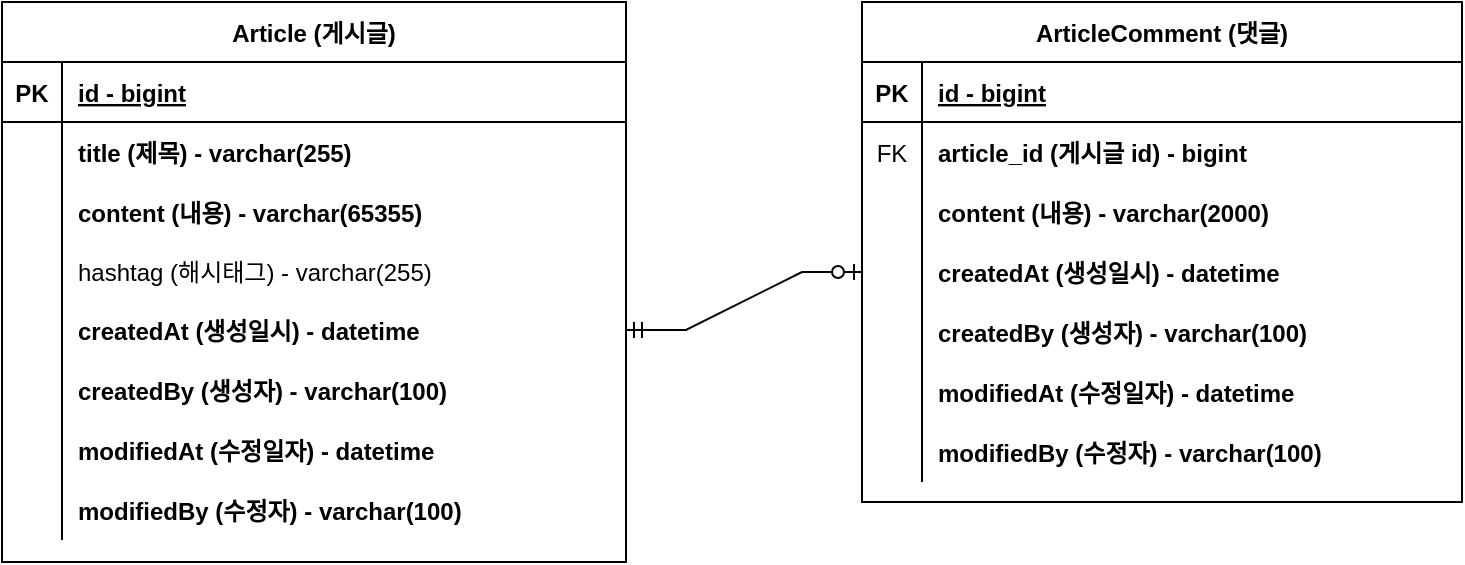 <mxfile version="20.2.0" type="github">
  <diagram id="R2lEEEUBdFMjLlhIrx00" name="Page-1">
    <mxGraphModel dx="946" dy="614" grid="1" gridSize="10" guides="1" tooltips="1" connect="1" arrows="1" fold="1" page="1" pageScale="1" pageWidth="850" pageHeight="1100" math="0" shadow="0" extFonts="Permanent Marker^https://fonts.googleapis.com/css?family=Permanent+Marker">
      <root>
        <mxCell id="0" />
        <mxCell id="1" parent="0" />
        <mxCell id="C-vyLk0tnHw3VtMMgP7b-23" value="Article (게시글)" style="shape=table;startSize=30;container=1;collapsible=1;childLayout=tableLayout;fixedRows=1;rowLines=0;fontStyle=1;align=center;resizeLast=1;" parent="1" vertex="1">
          <mxGeometry x="60" y="120" width="312" height="280" as="geometry" />
        </mxCell>
        <mxCell id="C-vyLk0tnHw3VtMMgP7b-24" value="" style="shape=partialRectangle;collapsible=0;dropTarget=0;pointerEvents=0;fillColor=none;points=[[0,0.5],[1,0.5]];portConstraint=eastwest;top=0;left=0;right=0;bottom=1;" parent="C-vyLk0tnHw3VtMMgP7b-23" vertex="1">
          <mxGeometry y="30" width="312" height="30" as="geometry" />
        </mxCell>
        <mxCell id="C-vyLk0tnHw3VtMMgP7b-25" value="PK" style="shape=partialRectangle;overflow=hidden;connectable=0;fillColor=none;top=0;left=0;bottom=0;right=0;fontStyle=1;" parent="C-vyLk0tnHw3VtMMgP7b-24" vertex="1">
          <mxGeometry width="30" height="30" as="geometry">
            <mxRectangle width="30" height="30" as="alternateBounds" />
          </mxGeometry>
        </mxCell>
        <mxCell id="C-vyLk0tnHw3VtMMgP7b-26" value="id - bigint" style="shape=partialRectangle;overflow=hidden;connectable=0;fillColor=none;top=0;left=0;bottom=0;right=0;align=left;spacingLeft=6;fontStyle=5;" parent="C-vyLk0tnHw3VtMMgP7b-24" vertex="1">
          <mxGeometry x="30" width="282" height="30" as="geometry">
            <mxRectangle width="282" height="30" as="alternateBounds" />
          </mxGeometry>
        </mxCell>
        <mxCell id="C-vyLk0tnHw3VtMMgP7b-27" value="" style="shape=partialRectangle;collapsible=0;dropTarget=0;pointerEvents=0;fillColor=none;points=[[0,0.5],[1,0.5]];portConstraint=eastwest;top=0;left=0;right=0;bottom=0;" parent="C-vyLk0tnHw3VtMMgP7b-23" vertex="1">
          <mxGeometry y="60" width="312" height="30" as="geometry" />
        </mxCell>
        <mxCell id="C-vyLk0tnHw3VtMMgP7b-28" value="" style="shape=partialRectangle;overflow=hidden;connectable=0;fillColor=none;top=0;left=0;bottom=0;right=0;" parent="C-vyLk0tnHw3VtMMgP7b-27" vertex="1">
          <mxGeometry width="30" height="30" as="geometry">
            <mxRectangle width="30" height="30" as="alternateBounds" />
          </mxGeometry>
        </mxCell>
        <mxCell id="C-vyLk0tnHw3VtMMgP7b-29" value="title (제목) - varchar(255)" style="shape=partialRectangle;overflow=hidden;connectable=0;fillColor=none;top=0;left=0;bottom=0;right=0;align=left;spacingLeft=6;fontStyle=1" parent="C-vyLk0tnHw3VtMMgP7b-27" vertex="1">
          <mxGeometry x="30" width="282" height="30" as="geometry">
            <mxRectangle width="282" height="30" as="alternateBounds" />
          </mxGeometry>
        </mxCell>
        <mxCell id="ATXpmPdVy9cIArxIvuqO-4" value="" style="shape=partialRectangle;collapsible=0;dropTarget=0;pointerEvents=0;fillColor=none;points=[[0,0.5],[1,0.5]];portConstraint=eastwest;top=0;left=0;right=0;bottom=0;" vertex="1" parent="C-vyLk0tnHw3VtMMgP7b-23">
          <mxGeometry y="90" width="312" height="30" as="geometry" />
        </mxCell>
        <mxCell id="ATXpmPdVy9cIArxIvuqO-5" value="" style="shape=partialRectangle;overflow=hidden;connectable=0;fillColor=none;top=0;left=0;bottom=0;right=0;" vertex="1" parent="ATXpmPdVy9cIArxIvuqO-4">
          <mxGeometry width="30" height="30" as="geometry">
            <mxRectangle width="30" height="30" as="alternateBounds" />
          </mxGeometry>
        </mxCell>
        <mxCell id="ATXpmPdVy9cIArxIvuqO-6" value="content (내용) - varchar(65355)" style="shape=partialRectangle;overflow=hidden;connectable=0;fillColor=none;top=0;left=0;bottom=0;right=0;align=left;spacingLeft=6;fontStyle=1" vertex="1" parent="ATXpmPdVy9cIArxIvuqO-4">
          <mxGeometry x="30" width="282" height="30" as="geometry">
            <mxRectangle width="282" height="30" as="alternateBounds" />
          </mxGeometry>
        </mxCell>
        <mxCell id="ATXpmPdVy9cIArxIvuqO-7" value="" style="shape=partialRectangle;collapsible=0;dropTarget=0;pointerEvents=0;fillColor=none;points=[[0,0.5],[1,0.5]];portConstraint=eastwest;top=0;left=0;right=0;bottom=0;" vertex="1" parent="C-vyLk0tnHw3VtMMgP7b-23">
          <mxGeometry y="120" width="312" height="29" as="geometry" />
        </mxCell>
        <mxCell id="ATXpmPdVy9cIArxIvuqO-8" value="" style="shape=partialRectangle;overflow=hidden;connectable=0;fillColor=none;top=0;left=0;bottom=0;right=0;" vertex="1" parent="ATXpmPdVy9cIArxIvuqO-7">
          <mxGeometry width="30" height="29" as="geometry">
            <mxRectangle width="30" height="29" as="alternateBounds" />
          </mxGeometry>
        </mxCell>
        <mxCell id="ATXpmPdVy9cIArxIvuqO-9" value="hashtag (해시태그) - varchar(255)" style="shape=partialRectangle;overflow=hidden;connectable=0;fillColor=none;top=0;left=0;bottom=0;right=0;align=left;spacingLeft=6;" vertex="1" parent="ATXpmPdVy9cIArxIvuqO-7">
          <mxGeometry x="30" width="282" height="29" as="geometry">
            <mxRectangle width="282" height="29" as="alternateBounds" />
          </mxGeometry>
        </mxCell>
        <mxCell id="ATXpmPdVy9cIArxIvuqO-16" value="" style="shape=partialRectangle;collapsible=0;dropTarget=0;pointerEvents=0;fillColor=none;points=[[0,0.5],[1,0.5]];portConstraint=eastwest;top=0;left=0;right=0;bottom=0;" vertex="1" parent="C-vyLk0tnHw3VtMMgP7b-23">
          <mxGeometry y="149" width="312" height="30" as="geometry" />
        </mxCell>
        <mxCell id="ATXpmPdVy9cIArxIvuqO-17" value="" style="shape=partialRectangle;overflow=hidden;connectable=0;fillColor=none;top=0;left=0;bottom=0;right=0;" vertex="1" parent="ATXpmPdVy9cIArxIvuqO-16">
          <mxGeometry width="30" height="30" as="geometry">
            <mxRectangle width="30" height="30" as="alternateBounds" />
          </mxGeometry>
        </mxCell>
        <mxCell id="ATXpmPdVy9cIArxIvuqO-18" value="createdAt (생성일시) - datetime" style="shape=partialRectangle;overflow=hidden;connectable=0;fillColor=none;top=0;left=0;bottom=0;right=0;align=left;spacingLeft=6;fontStyle=1" vertex="1" parent="ATXpmPdVy9cIArxIvuqO-16">
          <mxGeometry x="30" width="282" height="30" as="geometry">
            <mxRectangle width="282" height="30" as="alternateBounds" />
          </mxGeometry>
        </mxCell>
        <mxCell id="ATXpmPdVy9cIArxIvuqO-19" value="" style="shape=partialRectangle;collapsible=0;dropTarget=0;pointerEvents=0;fillColor=none;points=[[0,0.5],[1,0.5]];portConstraint=eastwest;top=0;left=0;right=0;bottom=0;" vertex="1" parent="C-vyLk0tnHw3VtMMgP7b-23">
          <mxGeometry y="179" width="312" height="30" as="geometry" />
        </mxCell>
        <mxCell id="ATXpmPdVy9cIArxIvuqO-20" value="" style="shape=partialRectangle;overflow=hidden;connectable=0;fillColor=none;top=0;left=0;bottom=0;right=0;" vertex="1" parent="ATXpmPdVy9cIArxIvuqO-19">
          <mxGeometry width="30" height="30" as="geometry">
            <mxRectangle width="30" height="30" as="alternateBounds" />
          </mxGeometry>
        </mxCell>
        <mxCell id="ATXpmPdVy9cIArxIvuqO-21" value="createdBy (생성자) - varchar(100)" style="shape=partialRectangle;overflow=hidden;connectable=0;fillColor=none;top=0;left=0;bottom=0;right=0;align=left;spacingLeft=6;fontStyle=1" vertex="1" parent="ATXpmPdVy9cIArxIvuqO-19">
          <mxGeometry x="30" width="282" height="30" as="geometry">
            <mxRectangle width="282" height="30" as="alternateBounds" />
          </mxGeometry>
        </mxCell>
        <mxCell id="ATXpmPdVy9cIArxIvuqO-22" value="" style="shape=partialRectangle;collapsible=0;dropTarget=0;pointerEvents=0;fillColor=none;points=[[0,0.5],[1,0.5]];portConstraint=eastwest;top=0;left=0;right=0;bottom=0;" vertex="1" parent="C-vyLk0tnHw3VtMMgP7b-23">
          <mxGeometry y="209" width="312" height="30" as="geometry" />
        </mxCell>
        <mxCell id="ATXpmPdVy9cIArxIvuqO-23" value="" style="shape=partialRectangle;overflow=hidden;connectable=0;fillColor=none;top=0;left=0;bottom=0;right=0;" vertex="1" parent="ATXpmPdVy9cIArxIvuqO-22">
          <mxGeometry width="30" height="30" as="geometry">
            <mxRectangle width="30" height="30" as="alternateBounds" />
          </mxGeometry>
        </mxCell>
        <mxCell id="ATXpmPdVy9cIArxIvuqO-24" value="modifiedAt (수정일자) - datetime" style="shape=partialRectangle;overflow=hidden;connectable=0;fillColor=none;top=0;left=0;bottom=0;right=0;align=left;spacingLeft=6;fontStyle=1" vertex="1" parent="ATXpmPdVy9cIArxIvuqO-22">
          <mxGeometry x="30" width="282" height="30" as="geometry">
            <mxRectangle width="282" height="30" as="alternateBounds" />
          </mxGeometry>
        </mxCell>
        <mxCell id="ATXpmPdVy9cIArxIvuqO-25" value="" style="shape=partialRectangle;collapsible=0;dropTarget=0;pointerEvents=0;fillColor=none;points=[[0,0.5],[1,0.5]];portConstraint=eastwest;top=0;left=0;right=0;bottom=0;" vertex="1" parent="C-vyLk0tnHw3VtMMgP7b-23">
          <mxGeometry y="239" width="312" height="30" as="geometry" />
        </mxCell>
        <mxCell id="ATXpmPdVy9cIArxIvuqO-26" value="" style="shape=partialRectangle;overflow=hidden;connectable=0;fillColor=none;top=0;left=0;bottom=0;right=0;" vertex="1" parent="ATXpmPdVy9cIArxIvuqO-25">
          <mxGeometry width="30" height="30" as="geometry">
            <mxRectangle width="30" height="30" as="alternateBounds" />
          </mxGeometry>
        </mxCell>
        <mxCell id="ATXpmPdVy9cIArxIvuqO-27" value="modifiedBy (수정자) - varchar(100)" style="shape=partialRectangle;overflow=hidden;connectable=0;fillColor=none;top=0;left=0;bottom=0;right=0;align=left;spacingLeft=6;fontStyle=1" vertex="1" parent="ATXpmPdVy9cIArxIvuqO-25">
          <mxGeometry x="30" width="282" height="30" as="geometry">
            <mxRectangle width="282" height="30" as="alternateBounds" />
          </mxGeometry>
        </mxCell>
        <mxCell id="ATXpmPdVy9cIArxIvuqO-28" value="ArticleComment (댓글)" style="shape=table;startSize=30;container=1;collapsible=1;childLayout=tableLayout;fixedRows=1;rowLines=0;fontStyle=1;align=center;resizeLast=1;" vertex="1" parent="1">
          <mxGeometry x="490" y="120" width="300" height="250" as="geometry" />
        </mxCell>
        <mxCell id="ATXpmPdVy9cIArxIvuqO-29" value="" style="shape=partialRectangle;collapsible=0;dropTarget=0;pointerEvents=0;fillColor=none;points=[[0,0.5],[1,0.5]];portConstraint=eastwest;top=0;left=0;right=0;bottom=1;" vertex="1" parent="ATXpmPdVy9cIArxIvuqO-28">
          <mxGeometry y="30" width="300" height="30" as="geometry" />
        </mxCell>
        <mxCell id="ATXpmPdVy9cIArxIvuqO-30" value="PK" style="shape=partialRectangle;overflow=hidden;connectable=0;fillColor=none;top=0;left=0;bottom=0;right=0;fontStyle=1;" vertex="1" parent="ATXpmPdVy9cIArxIvuqO-29">
          <mxGeometry width="30" height="30" as="geometry">
            <mxRectangle width="30" height="30" as="alternateBounds" />
          </mxGeometry>
        </mxCell>
        <mxCell id="ATXpmPdVy9cIArxIvuqO-31" value="id - bigint" style="shape=partialRectangle;overflow=hidden;connectable=0;fillColor=none;top=0;left=0;bottom=0;right=0;align=left;spacingLeft=6;fontStyle=5;" vertex="1" parent="ATXpmPdVy9cIArxIvuqO-29">
          <mxGeometry x="30" width="270" height="30" as="geometry">
            <mxRectangle width="270" height="30" as="alternateBounds" />
          </mxGeometry>
        </mxCell>
        <mxCell id="ATXpmPdVy9cIArxIvuqO-32" value="" style="shape=partialRectangle;collapsible=0;dropTarget=0;pointerEvents=0;fillColor=none;points=[[0,0.5],[1,0.5]];portConstraint=eastwest;top=0;left=0;right=0;bottom=0;" vertex="1" parent="ATXpmPdVy9cIArxIvuqO-28">
          <mxGeometry y="60" width="300" height="30" as="geometry" />
        </mxCell>
        <mxCell id="ATXpmPdVy9cIArxIvuqO-33" value="FK" style="shape=partialRectangle;overflow=hidden;connectable=0;fillColor=none;top=0;left=0;bottom=0;right=0;" vertex="1" parent="ATXpmPdVy9cIArxIvuqO-32">
          <mxGeometry width="30" height="30" as="geometry">
            <mxRectangle width="30" height="30" as="alternateBounds" />
          </mxGeometry>
        </mxCell>
        <mxCell id="ATXpmPdVy9cIArxIvuqO-34" value="article_id (게시글 id) - bigint" style="shape=partialRectangle;overflow=hidden;connectable=0;fillColor=none;top=0;left=0;bottom=0;right=0;align=left;spacingLeft=6;fontStyle=1" vertex="1" parent="ATXpmPdVy9cIArxIvuqO-32">
          <mxGeometry x="30" width="270" height="30" as="geometry">
            <mxRectangle width="270" height="30" as="alternateBounds" />
          </mxGeometry>
        </mxCell>
        <mxCell id="ATXpmPdVy9cIArxIvuqO-35" value="" style="shape=partialRectangle;collapsible=0;dropTarget=0;pointerEvents=0;fillColor=none;points=[[0,0.5],[1,0.5]];portConstraint=eastwest;top=0;left=0;right=0;bottom=0;" vertex="1" parent="ATXpmPdVy9cIArxIvuqO-28">
          <mxGeometry y="90" width="300" height="30" as="geometry" />
        </mxCell>
        <mxCell id="ATXpmPdVy9cIArxIvuqO-36" value="" style="shape=partialRectangle;overflow=hidden;connectable=0;fillColor=none;top=0;left=0;bottom=0;right=0;" vertex="1" parent="ATXpmPdVy9cIArxIvuqO-35">
          <mxGeometry width="30" height="30" as="geometry">
            <mxRectangle width="30" height="30" as="alternateBounds" />
          </mxGeometry>
        </mxCell>
        <mxCell id="ATXpmPdVy9cIArxIvuqO-37" value="content (내용) - varchar(2000)" style="shape=partialRectangle;overflow=hidden;connectable=0;fillColor=none;top=0;left=0;bottom=0;right=0;align=left;spacingLeft=6;fontStyle=1" vertex="1" parent="ATXpmPdVy9cIArxIvuqO-35">
          <mxGeometry x="30" width="270" height="30" as="geometry">
            <mxRectangle width="270" height="30" as="alternateBounds" />
          </mxGeometry>
        </mxCell>
        <mxCell id="ATXpmPdVy9cIArxIvuqO-41" value="" style="shape=partialRectangle;collapsible=0;dropTarget=0;pointerEvents=0;fillColor=none;points=[[0,0.5],[1,0.5]];portConstraint=eastwest;top=0;left=0;right=0;bottom=0;" vertex="1" parent="ATXpmPdVy9cIArxIvuqO-28">
          <mxGeometry y="120" width="300" height="30" as="geometry" />
        </mxCell>
        <mxCell id="ATXpmPdVy9cIArxIvuqO-42" value="" style="shape=partialRectangle;overflow=hidden;connectable=0;fillColor=none;top=0;left=0;bottom=0;right=0;" vertex="1" parent="ATXpmPdVy9cIArxIvuqO-41">
          <mxGeometry width="30" height="30" as="geometry">
            <mxRectangle width="30" height="30" as="alternateBounds" />
          </mxGeometry>
        </mxCell>
        <mxCell id="ATXpmPdVy9cIArxIvuqO-43" value="createdAt (생성일시) - datetime" style="shape=partialRectangle;overflow=hidden;connectable=0;fillColor=none;top=0;left=0;bottom=0;right=0;align=left;spacingLeft=6;fontStyle=1" vertex="1" parent="ATXpmPdVy9cIArxIvuqO-41">
          <mxGeometry x="30" width="270" height="30" as="geometry">
            <mxRectangle width="270" height="30" as="alternateBounds" />
          </mxGeometry>
        </mxCell>
        <mxCell id="ATXpmPdVy9cIArxIvuqO-44" value="" style="shape=partialRectangle;collapsible=0;dropTarget=0;pointerEvents=0;fillColor=none;points=[[0,0.5],[1,0.5]];portConstraint=eastwest;top=0;left=0;right=0;bottom=0;" vertex="1" parent="ATXpmPdVy9cIArxIvuqO-28">
          <mxGeometry y="150" width="300" height="30" as="geometry" />
        </mxCell>
        <mxCell id="ATXpmPdVy9cIArxIvuqO-45" value="" style="shape=partialRectangle;overflow=hidden;connectable=0;fillColor=none;top=0;left=0;bottom=0;right=0;" vertex="1" parent="ATXpmPdVy9cIArxIvuqO-44">
          <mxGeometry width="30" height="30" as="geometry">
            <mxRectangle width="30" height="30" as="alternateBounds" />
          </mxGeometry>
        </mxCell>
        <mxCell id="ATXpmPdVy9cIArxIvuqO-46" value="createdBy (생성자) - varchar(100)" style="shape=partialRectangle;overflow=hidden;connectable=0;fillColor=none;top=0;left=0;bottom=0;right=0;align=left;spacingLeft=6;fontStyle=1" vertex="1" parent="ATXpmPdVy9cIArxIvuqO-44">
          <mxGeometry x="30" width="270" height="30" as="geometry">
            <mxRectangle width="270" height="30" as="alternateBounds" />
          </mxGeometry>
        </mxCell>
        <mxCell id="ATXpmPdVy9cIArxIvuqO-47" value="" style="shape=partialRectangle;collapsible=0;dropTarget=0;pointerEvents=0;fillColor=none;points=[[0,0.5],[1,0.5]];portConstraint=eastwest;top=0;left=0;right=0;bottom=0;" vertex="1" parent="ATXpmPdVy9cIArxIvuqO-28">
          <mxGeometry y="180" width="300" height="30" as="geometry" />
        </mxCell>
        <mxCell id="ATXpmPdVy9cIArxIvuqO-48" value="" style="shape=partialRectangle;overflow=hidden;connectable=0;fillColor=none;top=0;left=0;bottom=0;right=0;" vertex="1" parent="ATXpmPdVy9cIArxIvuqO-47">
          <mxGeometry width="30" height="30" as="geometry">
            <mxRectangle width="30" height="30" as="alternateBounds" />
          </mxGeometry>
        </mxCell>
        <mxCell id="ATXpmPdVy9cIArxIvuqO-49" value="modifiedAt (수정일자) - datetime" style="shape=partialRectangle;overflow=hidden;connectable=0;fillColor=none;top=0;left=0;bottom=0;right=0;align=left;spacingLeft=6;fontStyle=1" vertex="1" parent="ATXpmPdVy9cIArxIvuqO-47">
          <mxGeometry x="30" width="270" height="30" as="geometry">
            <mxRectangle width="270" height="30" as="alternateBounds" />
          </mxGeometry>
        </mxCell>
        <mxCell id="ATXpmPdVy9cIArxIvuqO-50" value="" style="shape=partialRectangle;collapsible=0;dropTarget=0;pointerEvents=0;fillColor=none;points=[[0,0.5],[1,0.5]];portConstraint=eastwest;top=0;left=0;right=0;bottom=0;" vertex="1" parent="ATXpmPdVy9cIArxIvuqO-28">
          <mxGeometry y="210" width="300" height="30" as="geometry" />
        </mxCell>
        <mxCell id="ATXpmPdVy9cIArxIvuqO-51" value="" style="shape=partialRectangle;overflow=hidden;connectable=0;fillColor=none;top=0;left=0;bottom=0;right=0;" vertex="1" parent="ATXpmPdVy9cIArxIvuqO-50">
          <mxGeometry width="30" height="30" as="geometry">
            <mxRectangle width="30" height="30" as="alternateBounds" />
          </mxGeometry>
        </mxCell>
        <mxCell id="ATXpmPdVy9cIArxIvuqO-52" value="modifiedBy (수정자) - varchar(100)" style="shape=partialRectangle;overflow=hidden;connectable=0;fillColor=none;top=0;left=0;bottom=0;right=0;align=left;spacingLeft=6;fontStyle=1" vertex="1" parent="ATXpmPdVy9cIArxIvuqO-50">
          <mxGeometry x="30" width="270" height="30" as="geometry">
            <mxRectangle width="270" height="30" as="alternateBounds" />
          </mxGeometry>
        </mxCell>
        <mxCell id="ATXpmPdVy9cIArxIvuqO-53" value="" style="edgeStyle=entityRelationEdgeStyle;fontSize=12;html=1;endArrow=ERzeroToOne;startArrow=ERmandOne;rounded=0;entryX=0;entryY=0.5;entryDx=0;entryDy=0;exitX=1;exitY=0.5;exitDx=0;exitDy=0;" edge="1" parent="1" source="ATXpmPdVy9cIArxIvuqO-16" target="ATXpmPdVy9cIArxIvuqO-41">
          <mxGeometry width="100" height="100" relative="1" as="geometry">
            <mxPoint x="380" y="360" as="sourcePoint" />
            <mxPoint x="480" y="260" as="targetPoint" />
          </mxGeometry>
        </mxCell>
      </root>
    </mxGraphModel>
  </diagram>
</mxfile>
